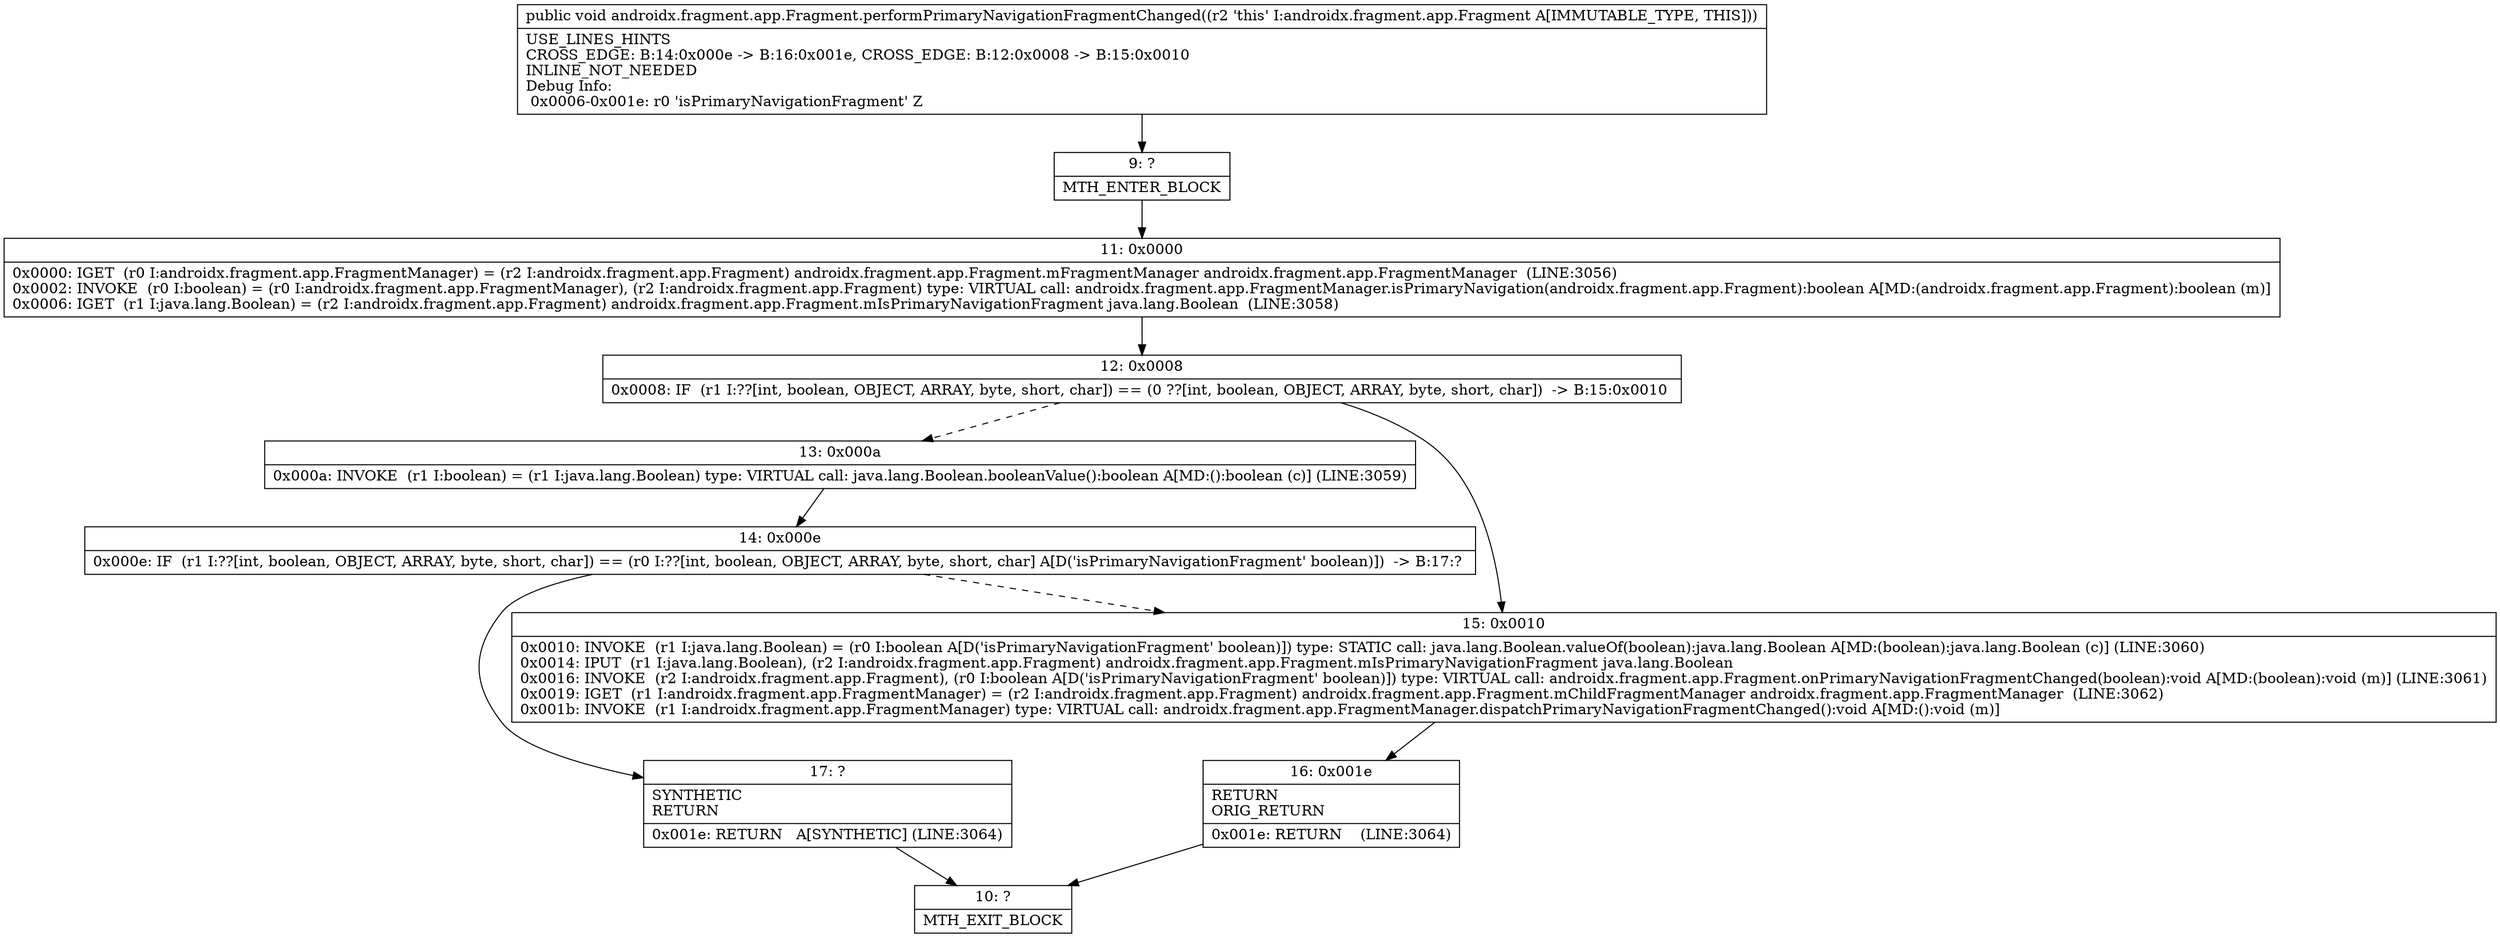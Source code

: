 digraph "CFG forandroidx.fragment.app.Fragment.performPrimaryNavigationFragmentChanged()V" {
Node_9 [shape=record,label="{9\:\ ?|MTH_ENTER_BLOCK\l}"];
Node_11 [shape=record,label="{11\:\ 0x0000|0x0000: IGET  (r0 I:androidx.fragment.app.FragmentManager) = (r2 I:androidx.fragment.app.Fragment) androidx.fragment.app.Fragment.mFragmentManager androidx.fragment.app.FragmentManager  (LINE:3056)\l0x0002: INVOKE  (r0 I:boolean) = (r0 I:androidx.fragment.app.FragmentManager), (r2 I:androidx.fragment.app.Fragment) type: VIRTUAL call: androidx.fragment.app.FragmentManager.isPrimaryNavigation(androidx.fragment.app.Fragment):boolean A[MD:(androidx.fragment.app.Fragment):boolean (m)]\l0x0006: IGET  (r1 I:java.lang.Boolean) = (r2 I:androidx.fragment.app.Fragment) androidx.fragment.app.Fragment.mIsPrimaryNavigationFragment java.lang.Boolean  (LINE:3058)\l}"];
Node_12 [shape=record,label="{12\:\ 0x0008|0x0008: IF  (r1 I:??[int, boolean, OBJECT, ARRAY, byte, short, char]) == (0 ??[int, boolean, OBJECT, ARRAY, byte, short, char])  \-\> B:15:0x0010 \l}"];
Node_13 [shape=record,label="{13\:\ 0x000a|0x000a: INVOKE  (r1 I:boolean) = (r1 I:java.lang.Boolean) type: VIRTUAL call: java.lang.Boolean.booleanValue():boolean A[MD:():boolean (c)] (LINE:3059)\l}"];
Node_14 [shape=record,label="{14\:\ 0x000e|0x000e: IF  (r1 I:??[int, boolean, OBJECT, ARRAY, byte, short, char]) == (r0 I:??[int, boolean, OBJECT, ARRAY, byte, short, char] A[D('isPrimaryNavigationFragment' boolean)])  \-\> B:17:? \l}"];
Node_17 [shape=record,label="{17\:\ ?|SYNTHETIC\lRETURN\l|0x001e: RETURN   A[SYNTHETIC] (LINE:3064)\l}"];
Node_10 [shape=record,label="{10\:\ ?|MTH_EXIT_BLOCK\l}"];
Node_15 [shape=record,label="{15\:\ 0x0010|0x0010: INVOKE  (r1 I:java.lang.Boolean) = (r0 I:boolean A[D('isPrimaryNavigationFragment' boolean)]) type: STATIC call: java.lang.Boolean.valueOf(boolean):java.lang.Boolean A[MD:(boolean):java.lang.Boolean (c)] (LINE:3060)\l0x0014: IPUT  (r1 I:java.lang.Boolean), (r2 I:androidx.fragment.app.Fragment) androidx.fragment.app.Fragment.mIsPrimaryNavigationFragment java.lang.Boolean \l0x0016: INVOKE  (r2 I:androidx.fragment.app.Fragment), (r0 I:boolean A[D('isPrimaryNavigationFragment' boolean)]) type: VIRTUAL call: androidx.fragment.app.Fragment.onPrimaryNavigationFragmentChanged(boolean):void A[MD:(boolean):void (m)] (LINE:3061)\l0x0019: IGET  (r1 I:androidx.fragment.app.FragmentManager) = (r2 I:androidx.fragment.app.Fragment) androidx.fragment.app.Fragment.mChildFragmentManager androidx.fragment.app.FragmentManager  (LINE:3062)\l0x001b: INVOKE  (r1 I:androidx.fragment.app.FragmentManager) type: VIRTUAL call: androidx.fragment.app.FragmentManager.dispatchPrimaryNavigationFragmentChanged():void A[MD:():void (m)]\l}"];
Node_16 [shape=record,label="{16\:\ 0x001e|RETURN\lORIG_RETURN\l|0x001e: RETURN    (LINE:3064)\l}"];
MethodNode[shape=record,label="{public void androidx.fragment.app.Fragment.performPrimaryNavigationFragmentChanged((r2 'this' I:androidx.fragment.app.Fragment A[IMMUTABLE_TYPE, THIS]))  | USE_LINES_HINTS\lCROSS_EDGE: B:14:0x000e \-\> B:16:0x001e, CROSS_EDGE: B:12:0x0008 \-\> B:15:0x0010\lINLINE_NOT_NEEDED\lDebug Info:\l  0x0006\-0x001e: r0 'isPrimaryNavigationFragment' Z\l}"];
MethodNode -> Node_9;Node_9 -> Node_11;
Node_11 -> Node_12;
Node_12 -> Node_13[style=dashed];
Node_12 -> Node_15;
Node_13 -> Node_14;
Node_14 -> Node_15[style=dashed];
Node_14 -> Node_17;
Node_17 -> Node_10;
Node_15 -> Node_16;
Node_16 -> Node_10;
}

